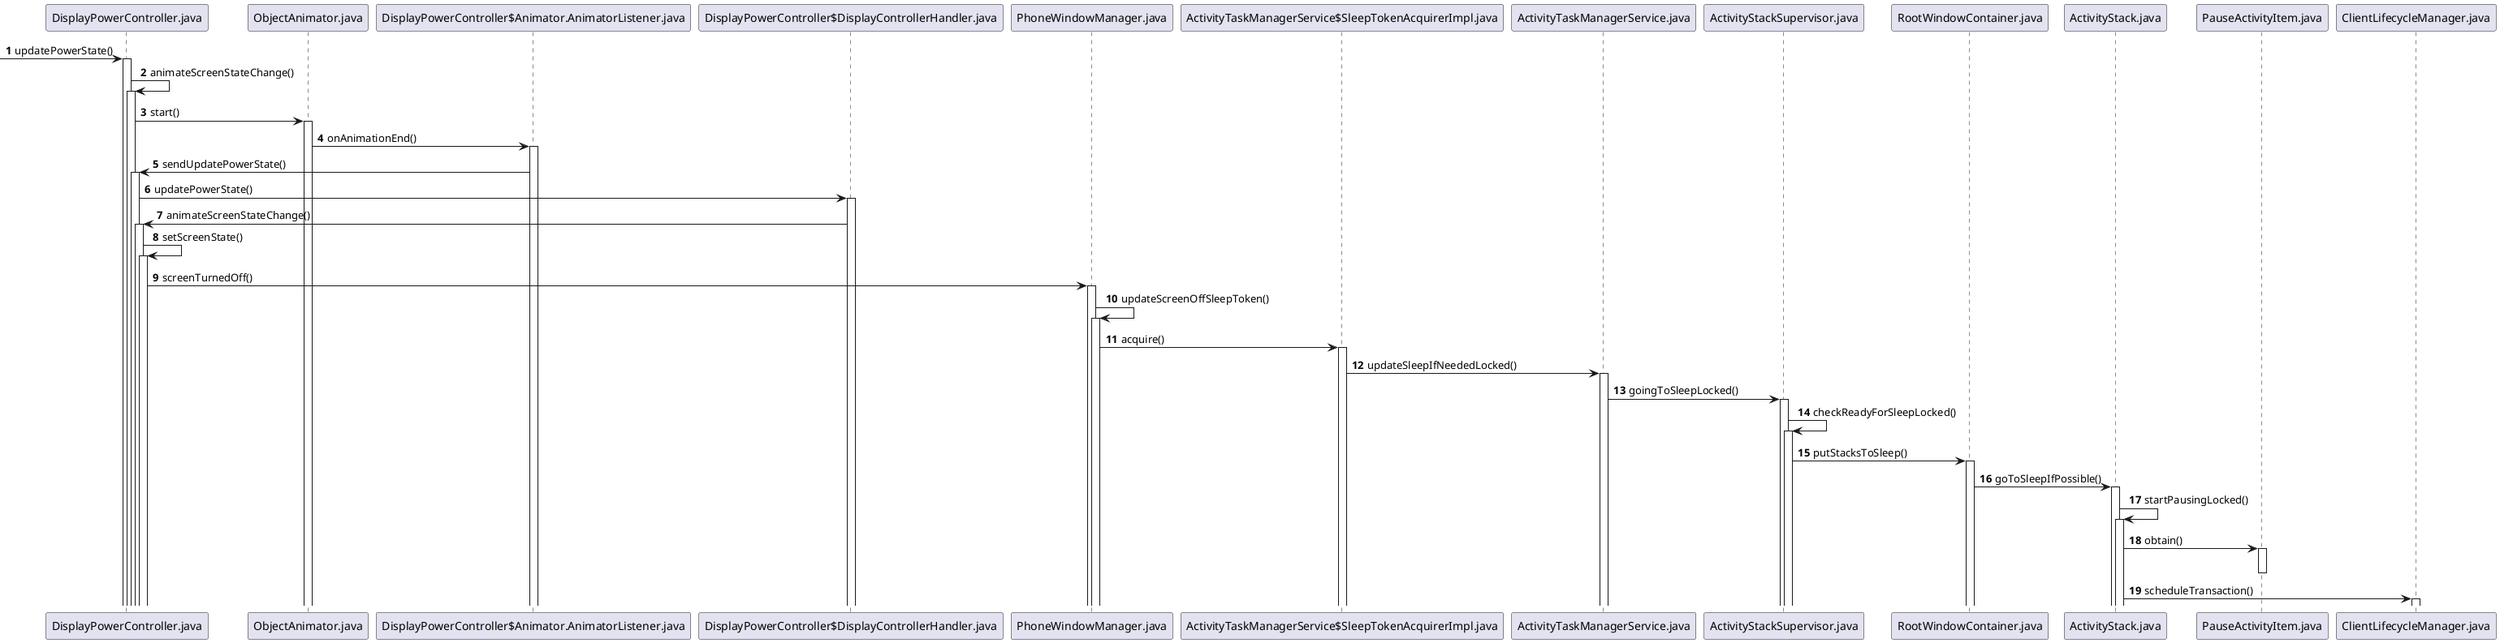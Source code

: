 @startuml
'https://plantuml.com/sequence-diagram

autonumber

 -> DisplayPowerController.java: updatePowerState()
activate DisplayPowerController.java
DisplayPowerController.java -> DisplayPowerController.java: animateScreenStateChange()
activate DisplayPowerController.java
DisplayPowerController.java -> ObjectAnimator.java: start()
activate ObjectAnimator.java
ObjectAnimator.java -> "DisplayPowerController$Animator.AnimatorListener.java": onAnimationEnd()
activate "DisplayPowerController$Animator.AnimatorListener.java"
"DisplayPowerController$Animator.AnimatorListener.java" -> DisplayPowerController.java: sendUpdatePowerState()
activate DisplayPowerController.java
DisplayPowerController.java -> "DisplayPowerController$DisplayControllerHandler.java": updatePowerState()
activate "DisplayPowerController$DisplayControllerHandler.java"
"DisplayPowerController$DisplayControllerHandler.java" -> DisplayPowerController.java: animateScreenStateChange()
activate DisplayPowerController.java
DisplayPowerController.java -> DisplayPowerController.java: setScreenState()
activate DisplayPowerController.java
DisplayPowerController.java -> PhoneWindowManager.java: screenTurnedOff()
activate PhoneWindowManager.java
PhoneWindowManager.java -> PhoneWindowManager.java: updateScreenOffSleepToken()
activate PhoneWindowManager.java
PhoneWindowManager.java -> "ActivityTaskManagerService$SleepTokenAcquirerImpl.java": acquire()
activate "ActivityTaskManagerService$SleepTokenAcquirerImpl.java"
"ActivityTaskManagerService$SleepTokenAcquirerImpl.java" -> ActivityTaskManagerService.java: updateSleepIfNeededLocked()
activate ActivityTaskManagerService.java
ActivityTaskManagerService.java -> ActivityStackSupervisor.java: goingToSleepLocked()
activate ActivityStackSupervisor.java
ActivityStackSupervisor.java -> ActivityStackSupervisor.java: checkReadyForSleepLocked()
activate ActivityStackSupervisor.java
ActivityStackSupervisor.java -> RootWindowContainer.java: putStacksToSleep()
activate RootWindowContainer.java
RootWindowContainer.java -> ActivityStack.java: goToSleepIfPossible()
activate ActivityStack.java
ActivityStack.java -> ActivityStack.java: startPausingLocked()
activate ActivityStack.java
ActivityStack.java -> PauseActivityItem.java: obtain()
activate PauseActivityItem.java
deactivate PauseActivityItem.java
ActivityStack.java -> ClientLifecycleManager.java : scheduleTransaction()
activate ClientLifecycleManager.java



@enduml